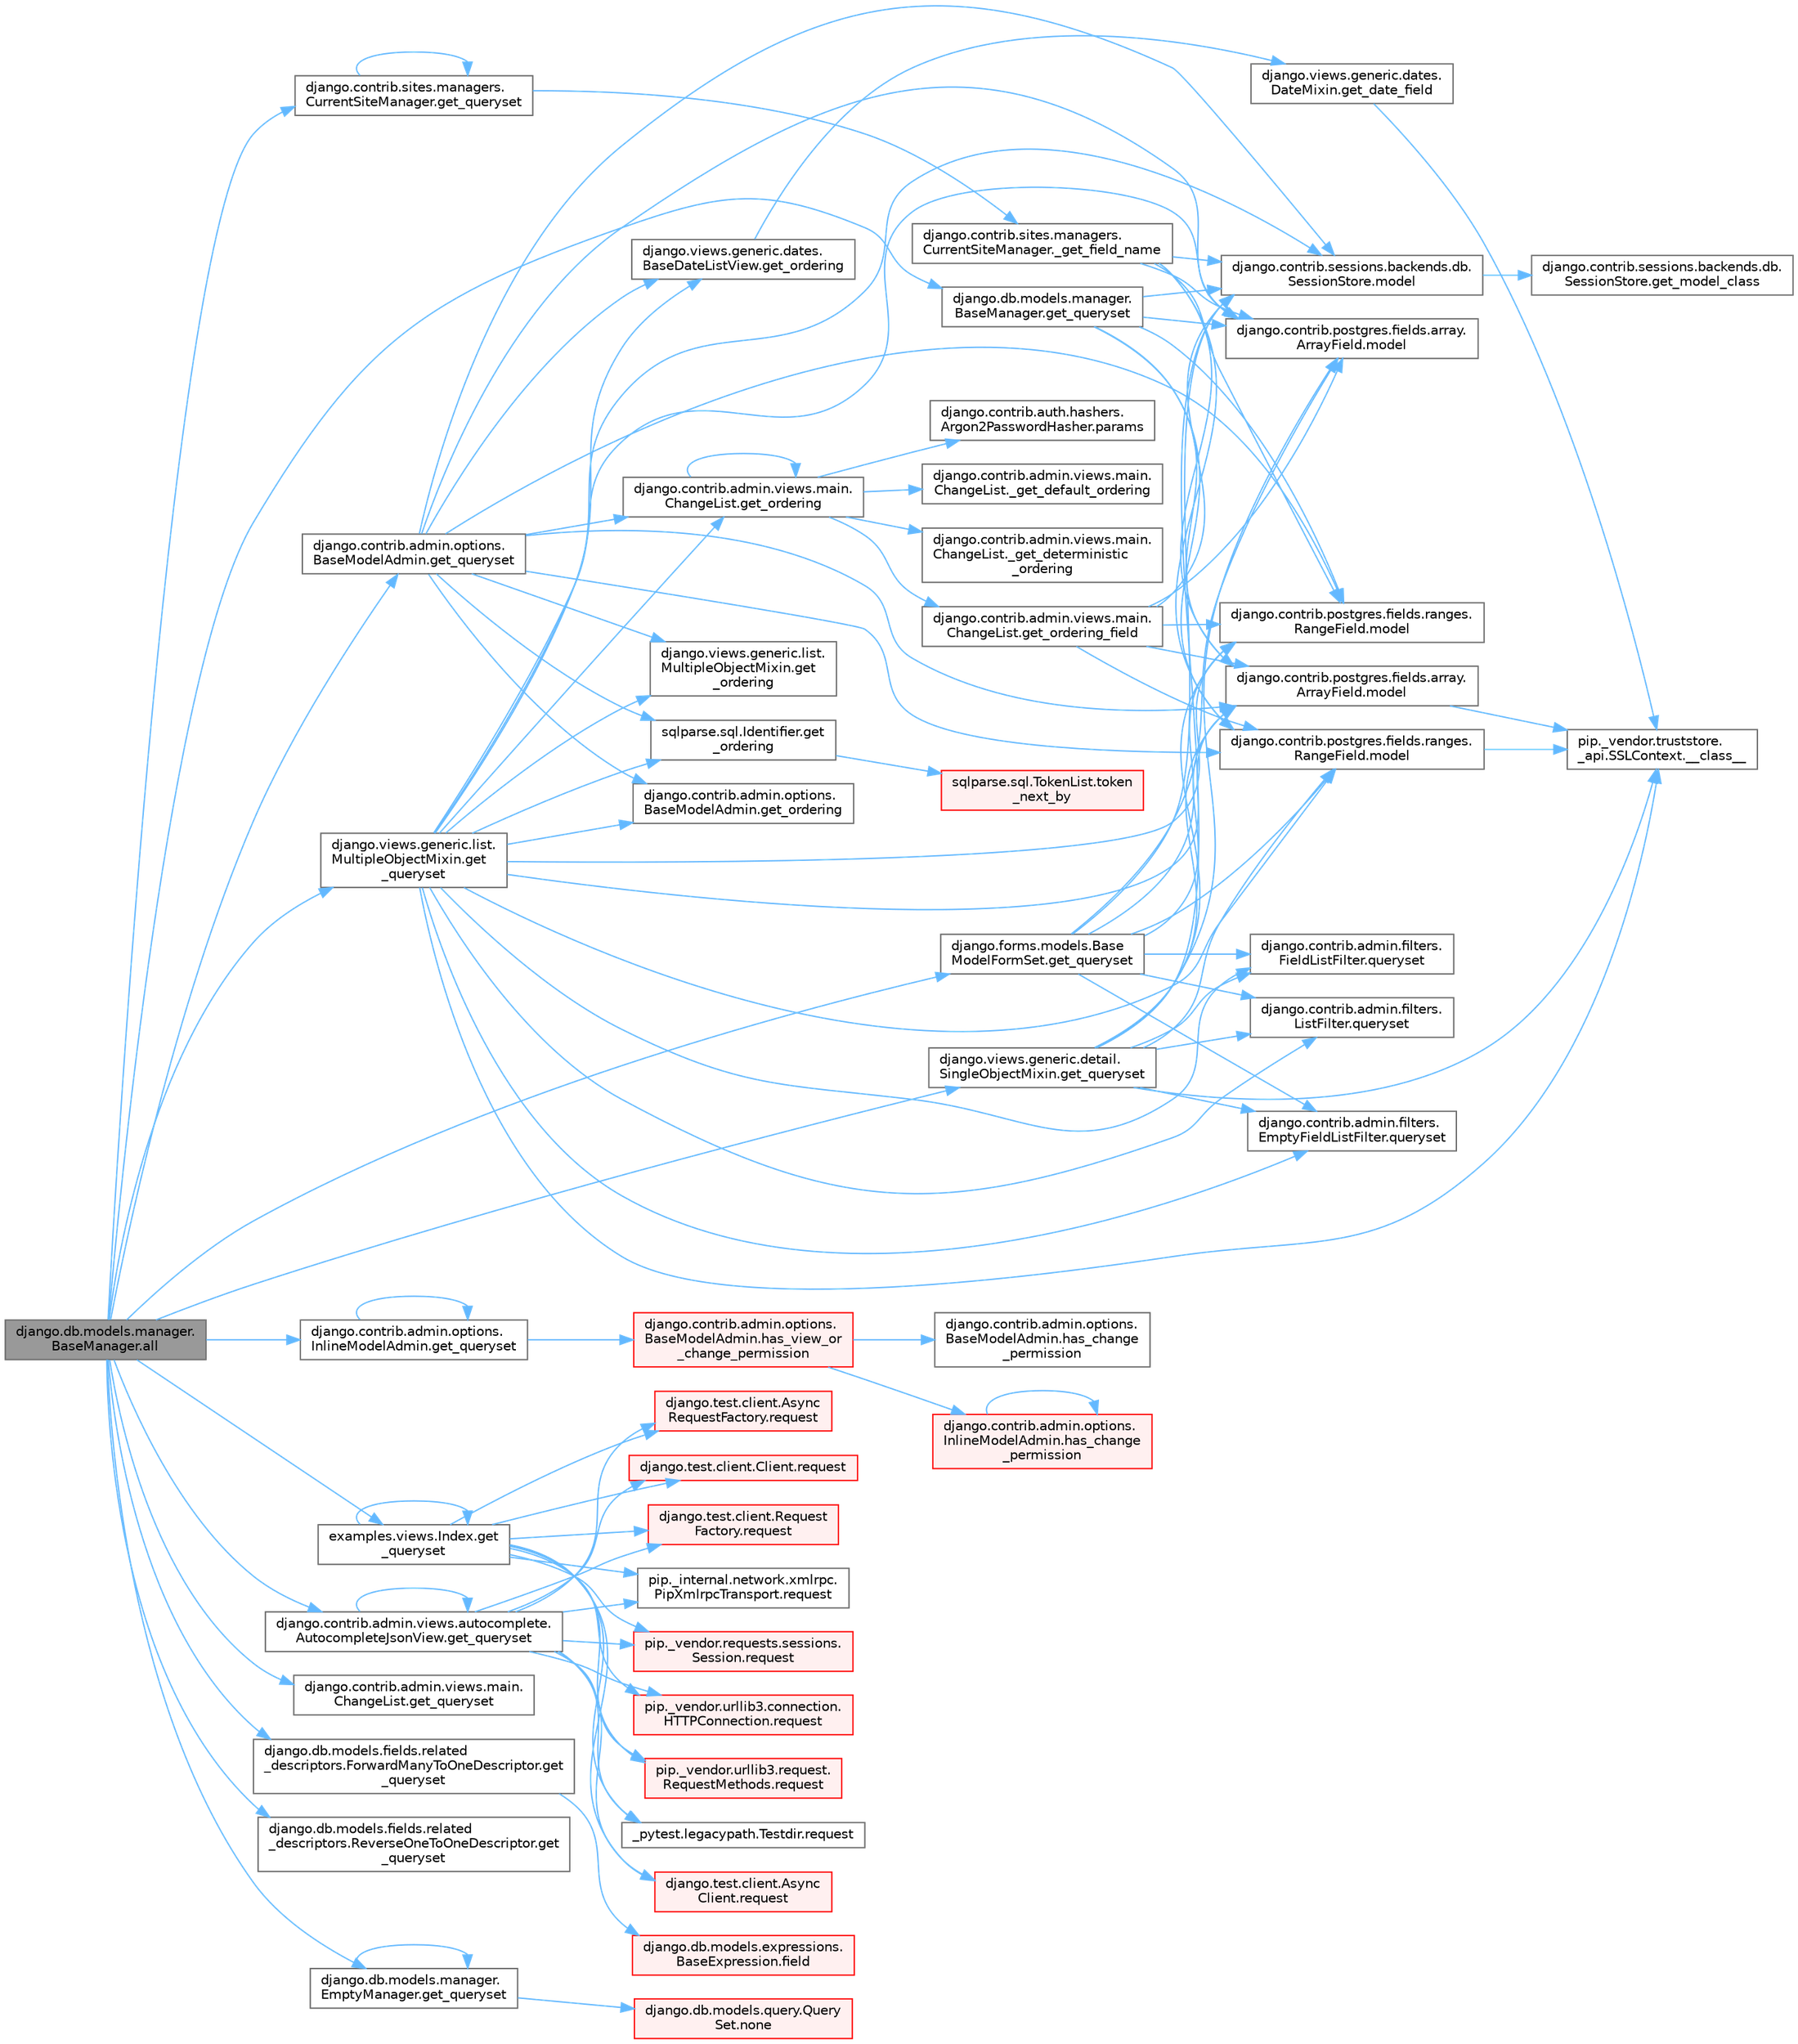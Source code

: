 digraph "django.db.models.manager.BaseManager.all"
{
 // LATEX_PDF_SIZE
  bgcolor="transparent";
  edge [fontname=Helvetica,fontsize=10,labelfontname=Helvetica,labelfontsize=10];
  node [fontname=Helvetica,fontsize=10,shape=box,height=0.2,width=0.4];
  rankdir="LR";
  Node1 [id="Node000001",label="django.db.models.manager.\lBaseManager.all",height=0.2,width=0.4,color="gray40", fillcolor="grey60", style="filled", fontcolor="black",tooltip=" "];
  Node1 -> Node2 [id="edge1_Node000001_Node000002",color="steelblue1",style="solid",tooltip=" "];
  Node2 [id="Node000002",label="django.contrib.admin.options.\lBaseModelAdmin.get_queryset",height=0.2,width=0.4,color="grey40", fillcolor="white", style="filled",URL="$classdjango_1_1contrib_1_1admin_1_1options_1_1_base_model_admin.html#a785da85de69766ce5f736de0e4de80c5",tooltip=" "];
  Node2 -> Node3 [id="edge2_Node000002_Node000003",color="steelblue1",style="solid",tooltip=" "];
  Node3 [id="Node000003",label="django.contrib.admin.options.\lBaseModelAdmin.get_ordering",height=0.2,width=0.4,color="grey40", fillcolor="white", style="filled",URL="$classdjango_1_1contrib_1_1admin_1_1options_1_1_base_model_admin.html#a8b06248f6c601bed9bcfc951f653cb72",tooltip=" "];
  Node2 -> Node4 [id="edge3_Node000002_Node000004",color="steelblue1",style="solid",tooltip=" "];
  Node4 [id="Node000004",label="django.contrib.admin.views.main.\lChangeList.get_ordering",height=0.2,width=0.4,color="grey40", fillcolor="white", style="filled",URL="$classdjango_1_1contrib_1_1admin_1_1views_1_1main_1_1_change_list.html#a87413968b7e496bc20cdc428329a8f93",tooltip=" "];
  Node4 -> Node5 [id="edge4_Node000004_Node000005",color="steelblue1",style="solid",tooltip=" "];
  Node5 [id="Node000005",label="django.contrib.admin.views.main.\lChangeList._get_default_ordering",height=0.2,width=0.4,color="grey40", fillcolor="white", style="filled",URL="$classdjango_1_1contrib_1_1admin_1_1views_1_1main_1_1_change_list.html#a2077f4e66689e3f1c1434b2f092b7c47",tooltip=" "];
  Node4 -> Node6 [id="edge5_Node000004_Node000006",color="steelblue1",style="solid",tooltip=" "];
  Node6 [id="Node000006",label="django.contrib.admin.views.main.\lChangeList._get_deterministic\l_ordering",height=0.2,width=0.4,color="grey40", fillcolor="white", style="filled",URL="$classdjango_1_1contrib_1_1admin_1_1views_1_1main_1_1_change_list.html#afbfbb4c6bb2b0b045ec401af7a3290f4",tooltip=" "];
  Node4 -> Node4 [id="edge6_Node000004_Node000004",color="steelblue1",style="solid",tooltip=" "];
  Node4 -> Node7 [id="edge7_Node000004_Node000007",color="steelblue1",style="solid",tooltip=" "];
  Node7 [id="Node000007",label="django.contrib.admin.views.main.\lChangeList.get_ordering_field",height=0.2,width=0.4,color="grey40", fillcolor="white", style="filled",URL="$classdjango_1_1contrib_1_1admin_1_1views_1_1main_1_1_change_list.html#a879e54fed0b1e4c6c831bdd478585fe6",tooltip=" "];
  Node7 -> Node8 [id="edge8_Node000007_Node000008",color="steelblue1",style="solid",tooltip=" "];
  Node8 [id="Node000008",label="django.contrib.postgres.fields.array.\lArrayField.model",height=0.2,width=0.4,color="grey40", fillcolor="white", style="filled",URL="$classdjango_1_1contrib_1_1postgres_1_1fields_1_1array_1_1_array_field.html#a4402eef4c4784e00671c9f229481f4c1",tooltip=" "];
  Node8 -> Node9 [id="edge9_Node000008_Node000009",color="steelblue1",style="solid",tooltip=" "];
  Node9 [id="Node000009",label="pip._vendor.truststore.\l_api.SSLContext.__class__",height=0.2,width=0.4,color="grey40", fillcolor="white", style="filled",URL="$classpip_1_1__vendor_1_1truststore_1_1__api_1_1_s_s_l_context.html#a530861514f31eabaa3f513557d6e66de",tooltip=" "];
  Node7 -> Node10 [id="edge10_Node000007_Node000010",color="steelblue1",style="solid",tooltip=" "];
  Node10 [id="Node000010",label="django.contrib.postgres.fields.array.\lArrayField.model",height=0.2,width=0.4,color="grey40", fillcolor="white", style="filled",URL="$classdjango_1_1contrib_1_1postgres_1_1fields_1_1array_1_1_array_field.html#a50a2796de85f960ca282b56ef2d9446c",tooltip=" "];
  Node7 -> Node11 [id="edge11_Node000007_Node000011",color="steelblue1",style="solid",tooltip=" "];
  Node11 [id="Node000011",label="django.contrib.postgres.fields.ranges.\lRangeField.model",height=0.2,width=0.4,color="grey40", fillcolor="white", style="filled",URL="$classdjango_1_1contrib_1_1postgres_1_1fields_1_1ranges_1_1_range_field.html#aa38c2bbd1bad0c8f9b0315ee468867a2",tooltip=" "];
  Node11 -> Node9 [id="edge12_Node000011_Node000009",color="steelblue1",style="solid",tooltip=" "];
  Node7 -> Node12 [id="edge13_Node000007_Node000012",color="steelblue1",style="solid",tooltip=" "];
  Node12 [id="Node000012",label="django.contrib.postgres.fields.ranges.\lRangeField.model",height=0.2,width=0.4,color="grey40", fillcolor="white", style="filled",URL="$classdjango_1_1contrib_1_1postgres_1_1fields_1_1ranges_1_1_range_field.html#a91b36827f010affd1ff89569cf40d1af",tooltip=" "];
  Node7 -> Node13 [id="edge14_Node000007_Node000013",color="steelblue1",style="solid",tooltip=" "];
  Node13 [id="Node000013",label="django.contrib.sessions.backends.db.\lSessionStore.model",height=0.2,width=0.4,color="grey40", fillcolor="white", style="filled",URL="$classdjango_1_1contrib_1_1sessions_1_1backends_1_1db_1_1_session_store.html#af52cfb4371af389c8bd4a6780274c403",tooltip=" "];
  Node13 -> Node14 [id="edge15_Node000013_Node000014",color="steelblue1",style="solid",tooltip=" "];
  Node14 [id="Node000014",label="django.contrib.sessions.backends.db.\lSessionStore.get_model_class",height=0.2,width=0.4,color="grey40", fillcolor="white", style="filled",URL="$classdjango_1_1contrib_1_1sessions_1_1backends_1_1db_1_1_session_store.html#a5e2d862e271e8f9173021bcaa61305ad",tooltip=" "];
  Node4 -> Node15 [id="edge16_Node000004_Node000015",color="steelblue1",style="solid",tooltip=" "];
  Node15 [id="Node000015",label="django.contrib.auth.hashers.\lArgon2PasswordHasher.params",height=0.2,width=0.4,color="grey40", fillcolor="white", style="filled",URL="$classdjango_1_1contrib_1_1auth_1_1hashers_1_1_argon2_password_hasher.html#a7ff39876e9800961fb430e95e18f5687",tooltip=" "];
  Node2 -> Node16 [id="edge17_Node000002_Node000016",color="steelblue1",style="solid",tooltip=" "];
  Node16 [id="Node000016",label="django.views.generic.dates.\lBaseDateListView.get_ordering",height=0.2,width=0.4,color="grey40", fillcolor="white", style="filled",URL="$classdjango_1_1views_1_1generic_1_1dates_1_1_base_date_list_view.html#a0ec2128f4273a0b80fa32b44d71725ea",tooltip=" "];
  Node16 -> Node17 [id="edge18_Node000016_Node000017",color="steelblue1",style="solid",tooltip=" "];
  Node17 [id="Node000017",label="django.views.generic.dates.\lDateMixin.get_date_field",height=0.2,width=0.4,color="grey40", fillcolor="white", style="filled",URL="$classdjango_1_1views_1_1generic_1_1dates_1_1_date_mixin.html#a5effe594d56a85727190cc91ef894526",tooltip=" "];
  Node17 -> Node9 [id="edge19_Node000017_Node000009",color="steelblue1",style="solid",tooltip=" "];
  Node2 -> Node18 [id="edge20_Node000002_Node000018",color="steelblue1",style="solid",tooltip=" "];
  Node18 [id="Node000018",label="django.views.generic.list.\lMultipleObjectMixin.get\l_ordering",height=0.2,width=0.4,color="grey40", fillcolor="white", style="filled",URL="$classdjango_1_1views_1_1generic_1_1list_1_1_multiple_object_mixin.html#a8ba6071eb9a7bab04795550b0a3628c6",tooltip=" "];
  Node2 -> Node19 [id="edge21_Node000002_Node000019",color="steelblue1",style="solid",tooltip=" "];
  Node19 [id="Node000019",label="sqlparse.sql.Identifier.get\l_ordering",height=0.2,width=0.4,color="grey40", fillcolor="white", style="filled",URL="$classsqlparse_1_1sql_1_1_identifier.html#a6e06ea438171fb096466ae06a2b2f69f",tooltip=" "];
  Node19 -> Node20 [id="edge22_Node000019_Node000020",color="steelblue1",style="solid",tooltip=" "];
  Node20 [id="Node000020",label="sqlparse.sql.TokenList.token\l_next_by",height=0.2,width=0.4,color="red", fillcolor="#FFF0F0", style="filled",URL="$classsqlparse_1_1sql_1_1_token_list.html#acb7f06b0c3968bc76d455ab7ab5a5e9c",tooltip=" "];
  Node2 -> Node8 [id="edge23_Node000002_Node000008",color="steelblue1",style="solid",tooltip=" "];
  Node2 -> Node10 [id="edge24_Node000002_Node000010",color="steelblue1",style="solid",tooltip=" "];
  Node2 -> Node11 [id="edge25_Node000002_Node000011",color="steelblue1",style="solid",tooltip=" "];
  Node2 -> Node12 [id="edge26_Node000002_Node000012",color="steelblue1",style="solid",tooltip=" "];
  Node2 -> Node13 [id="edge27_Node000002_Node000013",color="steelblue1",style="solid",tooltip=" "];
  Node1 -> Node22 [id="edge28_Node000001_Node000022",color="steelblue1",style="solid",tooltip=" "];
  Node22 [id="Node000022",label="django.contrib.admin.options.\lInlineModelAdmin.get_queryset",height=0.2,width=0.4,color="grey40", fillcolor="white", style="filled",URL="$classdjango_1_1contrib_1_1admin_1_1options_1_1_inline_model_admin.html#a9248f5d82a336087e911b7ebc8729ffd",tooltip=" "];
  Node22 -> Node22 [id="edge29_Node000022_Node000022",color="steelblue1",style="solid",tooltip=" "];
  Node22 -> Node23 [id="edge30_Node000022_Node000023",color="steelblue1",style="solid",tooltip=" "];
  Node23 [id="Node000023",label="django.contrib.admin.options.\lBaseModelAdmin.has_view_or\l_change_permission",height=0.2,width=0.4,color="red", fillcolor="#FFF0F0", style="filled",URL="$classdjango_1_1contrib_1_1admin_1_1options_1_1_base_model_admin.html#a218c5fb68fadfcf6e8e49172ad1d317c",tooltip=" "];
  Node23 -> Node24 [id="edge31_Node000023_Node000024",color="steelblue1",style="solid",tooltip=" "];
  Node24 [id="Node000024",label="django.contrib.admin.options.\lBaseModelAdmin.has_change\l_permission",height=0.2,width=0.4,color="grey40", fillcolor="white", style="filled",URL="$classdjango_1_1contrib_1_1admin_1_1options_1_1_base_model_admin.html#a628f15a856920f62510c31333354c088",tooltip=" "];
  Node23 -> Node25 [id="edge32_Node000023_Node000025",color="steelblue1",style="solid",tooltip=" "];
  Node25 [id="Node000025",label="django.contrib.admin.options.\lInlineModelAdmin.has_change\l_permission",height=0.2,width=0.4,color="red", fillcolor="#FFF0F0", style="filled",URL="$classdjango_1_1contrib_1_1admin_1_1options_1_1_inline_model_admin.html#afb466f69fba775be6bd44db65c2955ce",tooltip=" "];
  Node25 -> Node25 [id="edge33_Node000025_Node000025",color="steelblue1",style="solid",tooltip=" "];
  Node1 -> Node29 [id="edge34_Node000001_Node000029",color="steelblue1",style="solid",tooltip=" "];
  Node29 [id="Node000029",label="django.contrib.admin.views.autocomplete.\lAutocompleteJsonView.get_queryset",height=0.2,width=0.4,color="grey40", fillcolor="white", style="filled",URL="$classdjango_1_1contrib_1_1admin_1_1views_1_1autocomplete_1_1_autocomplete_json_view.html#a6eb5abbd3b2e8b252a4ce9ca2680f3d3",tooltip=" "];
  Node29 -> Node29 [id="edge35_Node000029_Node000029",color="steelblue1",style="solid",tooltip=" "];
  Node29 -> Node30 [id="edge36_Node000029_Node000030",color="steelblue1",style="solid",tooltip=" "];
  Node30 [id="Node000030",label="_pytest.legacypath.Testdir.request",height=0.2,width=0.4,color="grey40", fillcolor="white", style="filled",URL="$class__pytest_1_1legacypath_1_1_testdir.html#a0e10c900efcd764da85254119e4d64c4",tooltip=" "];
  Node29 -> Node31 [id="edge37_Node000029_Node000031",color="steelblue1",style="solid",tooltip=" "];
  Node31 [id="Node000031",label="django.test.client.Async\lClient.request",height=0.2,width=0.4,color="red", fillcolor="#FFF0F0", style="filled",URL="$classdjango_1_1test_1_1client_1_1_async_client.html#a891cc2f6b81dcf3583bbbde8d21a713a",tooltip=" "];
  Node29 -> Node33 [id="edge38_Node000029_Node000033",color="steelblue1",style="solid",tooltip=" "];
  Node33 [id="Node000033",label="django.test.client.Async\lRequestFactory.request",height=0.2,width=0.4,color="red", fillcolor="#FFF0F0", style="filled",URL="$classdjango_1_1test_1_1client_1_1_async_request_factory.html#aab026845547a4c2d9203b8710b90f6cd",tooltip=" "];
  Node29 -> Node34 [id="edge39_Node000029_Node000034",color="steelblue1",style="solid",tooltip=" "];
  Node34 [id="Node000034",label="django.test.client.Client.request",height=0.2,width=0.4,color="red", fillcolor="#FFF0F0", style="filled",URL="$classdjango_1_1test_1_1client_1_1_client.html#a2f51c5251142ab6503937051936e33fa",tooltip=" "];
  Node29 -> Node489 [id="edge40_Node000029_Node000489",color="steelblue1",style="solid",tooltip=" "];
  Node489 [id="Node000489",label="django.test.client.Request\lFactory.request",height=0.2,width=0.4,color="red", fillcolor="#FFF0F0", style="filled",URL="$classdjango_1_1test_1_1client_1_1_request_factory.html#adae411ab0df6839c5364b647e4dc63ad",tooltip=" "];
  Node29 -> Node490 [id="edge41_Node000029_Node000490",color="steelblue1",style="solid",tooltip=" "];
  Node490 [id="Node000490",label="pip._internal.network.xmlrpc.\lPipXmlrpcTransport.request",height=0.2,width=0.4,color="grey40", fillcolor="white", style="filled",URL="$classpip_1_1__internal_1_1network_1_1xmlrpc_1_1_pip_xmlrpc_transport.html#a91d1ed180fbf8bcc25f6747a72614c5f",tooltip=" "];
  Node29 -> Node491 [id="edge42_Node000029_Node000491",color="steelblue1",style="solid",tooltip=" "];
  Node491 [id="Node000491",label="pip._vendor.requests.sessions.\lSession.request",height=0.2,width=0.4,color="red", fillcolor="#FFF0F0", style="filled",URL="$classpip_1_1__vendor_1_1requests_1_1sessions_1_1_session.html#a3dddfa16e93faa1a1a553936d913482b",tooltip=" "];
  Node29 -> Node1007 [id="edge43_Node000029_Node001007",color="steelblue1",style="solid",tooltip=" "];
  Node1007 [id="Node001007",label="pip._vendor.urllib3.connection.\lHTTPConnection.request",height=0.2,width=0.4,color="red", fillcolor="#FFF0F0", style="filled",URL="$classpip_1_1__vendor_1_1urllib3_1_1connection_1_1_h_t_t_p_connection.html#a67e552c4d242e4169bdf7319269a417f",tooltip=" "];
  Node29 -> Node1009 [id="edge44_Node000029_Node001009",color="steelblue1",style="solid",tooltip=" "];
  Node1009 [id="Node001009",label="pip._vendor.urllib3.request.\lRequestMethods.request",height=0.2,width=0.4,color="red", fillcolor="#FFF0F0", style="filled",URL="$classpip_1_1__vendor_1_1urllib3_1_1request_1_1_request_methods.html#a73541f2f0edc7df7413b043e33c69e7f",tooltip=" "];
  Node1 -> Node2827 [id="edge45_Node000001_Node002827",color="steelblue1",style="solid",tooltip=" "];
  Node2827 [id="Node002827",label="django.contrib.admin.views.main.\lChangeList.get_queryset",height=0.2,width=0.4,color="grey40", fillcolor="white", style="filled",URL="$classdjango_1_1contrib_1_1admin_1_1views_1_1main_1_1_change_list.html#a269abeb8e01762183e40a5133a41151d",tooltip=" "];
  Node1 -> Node2828 [id="edge46_Node000001_Node002828",color="steelblue1",style="solid",tooltip=" "];
  Node2828 [id="Node002828",label="django.contrib.sites.managers.\lCurrentSiteManager.get_queryset",height=0.2,width=0.4,color="grey40", fillcolor="white", style="filled",URL="$classdjango_1_1contrib_1_1sites_1_1managers_1_1_current_site_manager.html#a1889434ddf70c93854e44489319c1a1f",tooltip=" "];
  Node2828 -> Node1152 [id="edge47_Node002828_Node001152",color="steelblue1",style="solid",tooltip=" "];
  Node1152 [id="Node001152",label="django.contrib.sites.managers.\lCurrentSiteManager._get_field_name",height=0.2,width=0.4,color="grey40", fillcolor="white", style="filled",URL="$classdjango_1_1contrib_1_1sites_1_1managers_1_1_current_site_manager.html#a6681f04ed527ed7f580a8c6330a97cd4",tooltip=" "];
  Node1152 -> Node8 [id="edge48_Node001152_Node000008",color="steelblue1",style="solid",tooltip=" "];
  Node1152 -> Node10 [id="edge49_Node001152_Node000010",color="steelblue1",style="solid",tooltip=" "];
  Node1152 -> Node11 [id="edge50_Node001152_Node000011",color="steelblue1",style="solid",tooltip=" "];
  Node1152 -> Node12 [id="edge51_Node001152_Node000012",color="steelblue1",style="solid",tooltip=" "];
  Node1152 -> Node13 [id="edge52_Node001152_Node000013",color="steelblue1",style="solid",tooltip=" "];
  Node2828 -> Node2828 [id="edge53_Node002828_Node002828",color="steelblue1",style="solid",tooltip=" "];
  Node1 -> Node2829 [id="edge54_Node000001_Node002829",color="steelblue1",style="solid",tooltip=" "];
  Node2829 [id="Node002829",label="django.db.models.fields.related\l_descriptors.ForwardManyToOneDescriptor.get\l_queryset",height=0.2,width=0.4,color="grey40", fillcolor="white", style="filled",URL="$classdjango_1_1db_1_1models_1_1fields_1_1related__descriptors_1_1_forward_many_to_one_descriptor.html#aac7cf3069f240b0e4553d803b419cf7d",tooltip=" "];
  Node2829 -> Node37 [id="edge55_Node002829_Node000037",color="steelblue1",style="solid",tooltip=" "];
  Node37 [id="Node000037",label="django.db.models.expressions.\lBaseExpression.field",height=0.2,width=0.4,color="red", fillcolor="#FFF0F0", style="filled",URL="$classdjango_1_1db_1_1models_1_1expressions_1_1_base_expression.html#a70aeb35391ada82c2e9f02b1c3ac150c",tooltip=" "];
  Node1 -> Node2830 [id="edge56_Node000001_Node002830",color="steelblue1",style="solid",tooltip=" "];
  Node2830 [id="Node002830",label="django.db.models.fields.related\l_descriptors.ReverseOneToOneDescriptor.get\l_queryset",height=0.2,width=0.4,color="grey40", fillcolor="white", style="filled",URL="$classdjango_1_1db_1_1models_1_1fields_1_1related__descriptors_1_1_reverse_one_to_one_descriptor.html#a04bede0cb722d44ace129e00e85081a3",tooltip=" "];
  Node1 -> Node2831 [id="edge57_Node000001_Node002831",color="steelblue1",style="solid",tooltip=" "];
  Node2831 [id="Node002831",label="django.db.models.manager.\lBaseManager.get_queryset",height=0.2,width=0.4,color="grey40", fillcolor="white", style="filled",URL="$classdjango_1_1db_1_1models_1_1manager_1_1_base_manager.html#a358c9a085a30a278b31e784dac7a52ef",tooltip="PROXIES TO QUERYSET #."];
  Node2831 -> Node8 [id="edge58_Node002831_Node000008",color="steelblue1",style="solid",tooltip=" "];
  Node2831 -> Node10 [id="edge59_Node002831_Node000010",color="steelblue1",style="solid",tooltip=" "];
  Node2831 -> Node11 [id="edge60_Node002831_Node000011",color="steelblue1",style="solid",tooltip=" "];
  Node2831 -> Node12 [id="edge61_Node002831_Node000012",color="steelblue1",style="solid",tooltip=" "];
  Node2831 -> Node13 [id="edge62_Node002831_Node000013",color="steelblue1",style="solid",tooltip=" "];
  Node1 -> Node2832 [id="edge63_Node000001_Node002832",color="steelblue1",style="solid",tooltip=" "];
  Node2832 [id="Node002832",label="django.db.models.manager.\lEmptyManager.get_queryset",height=0.2,width=0.4,color="grey40", fillcolor="white", style="filled",URL="$classdjango_1_1db_1_1models_1_1manager_1_1_empty_manager.html#a2a2df8fcd071f937c6ee484d4ee1d539",tooltip=" "];
  Node2832 -> Node2832 [id="edge64_Node002832_Node002832",color="steelblue1",style="solid",tooltip=" "];
  Node2832 -> Node2833 [id="edge65_Node002832_Node002833",color="steelblue1",style="solid",tooltip=" "];
  Node2833 [id="Node002833",label="django.db.models.query.Query\lSet.none",height=0.2,width=0.4,color="red", fillcolor="#FFF0F0", style="filled",URL="$classdjango_1_1db_1_1models_1_1query_1_1_query_set.html#ad50a9f1d2c26774f89ed67b270a28b4c",tooltip=" "];
  Node1 -> Node2834 [id="edge66_Node000001_Node002834",color="steelblue1",style="solid",tooltip=" "];
  Node2834 [id="Node002834",label="django.forms.models.Base\lModelFormSet.get_queryset",height=0.2,width=0.4,color="grey40", fillcolor="white", style="filled",URL="$classdjango_1_1forms_1_1models_1_1_base_model_form_set.html#adbf92e8bd967e15a87f0fa40d2826143",tooltip=" "];
  Node2834 -> Node8 [id="edge67_Node002834_Node000008",color="steelblue1",style="solid",tooltip=" "];
  Node2834 -> Node10 [id="edge68_Node002834_Node000010",color="steelblue1",style="solid",tooltip=" "];
  Node2834 -> Node11 [id="edge69_Node002834_Node000011",color="steelblue1",style="solid",tooltip=" "];
  Node2834 -> Node12 [id="edge70_Node002834_Node000012",color="steelblue1",style="solid",tooltip=" "];
  Node2834 -> Node13 [id="edge71_Node002834_Node000013",color="steelblue1",style="solid",tooltip=" "];
  Node2834 -> Node2061 [id="edge72_Node002834_Node002061",color="steelblue1",style="solid",tooltip=" "];
  Node2061 [id="Node002061",label="django.contrib.admin.filters.\lEmptyFieldListFilter.queryset",height=0.2,width=0.4,color="grey40", fillcolor="white", style="filled",URL="$classdjango_1_1contrib_1_1admin_1_1filters_1_1_empty_field_list_filter.html#a7c601d9b32bad0920a6af219ea1ac733",tooltip=" "];
  Node2834 -> Node2062 [id="edge73_Node002834_Node002062",color="steelblue1",style="solid",tooltip=" "];
  Node2062 [id="Node002062",label="django.contrib.admin.filters.\lFieldListFilter.queryset",height=0.2,width=0.4,color="grey40", fillcolor="white", style="filled",URL="$classdjango_1_1contrib_1_1admin_1_1filters_1_1_field_list_filter.html#a3a783bd1289c7321391afc78436b07d4",tooltip=" "];
  Node2834 -> Node2063 [id="edge74_Node002834_Node002063",color="steelblue1",style="solid",tooltip=" "];
  Node2063 [id="Node002063",label="django.contrib.admin.filters.\lListFilter.queryset",height=0.2,width=0.4,color="grey40", fillcolor="white", style="filled",URL="$classdjango_1_1contrib_1_1admin_1_1filters_1_1_list_filter.html#a50eb27880299b5cb090c7c0e8820f8e3",tooltip=" "];
  Node1 -> Node2835 [id="edge75_Node000001_Node002835",color="steelblue1",style="solid",tooltip=" "];
  Node2835 [id="Node002835",label="django.views.generic.detail.\lSingleObjectMixin.get_queryset",height=0.2,width=0.4,color="grey40", fillcolor="white", style="filled",URL="$classdjango_1_1views_1_1generic_1_1detail_1_1_single_object_mixin.html#a29e41db704214851315dd3e87c4d843e",tooltip=" "];
  Node2835 -> Node9 [id="edge76_Node002835_Node000009",color="steelblue1",style="solid",tooltip=" "];
  Node2835 -> Node8 [id="edge77_Node002835_Node000008",color="steelblue1",style="solid",tooltip=" "];
  Node2835 -> Node10 [id="edge78_Node002835_Node000010",color="steelblue1",style="solid",tooltip=" "];
  Node2835 -> Node11 [id="edge79_Node002835_Node000011",color="steelblue1",style="solid",tooltip=" "];
  Node2835 -> Node12 [id="edge80_Node002835_Node000012",color="steelblue1",style="solid",tooltip=" "];
  Node2835 -> Node13 [id="edge81_Node002835_Node000013",color="steelblue1",style="solid",tooltip=" "];
  Node2835 -> Node2061 [id="edge82_Node002835_Node002061",color="steelblue1",style="solid",tooltip=" "];
  Node2835 -> Node2062 [id="edge83_Node002835_Node002062",color="steelblue1",style="solid",tooltip=" "];
  Node2835 -> Node2063 [id="edge84_Node002835_Node002063",color="steelblue1",style="solid",tooltip=" "];
  Node1 -> Node2836 [id="edge85_Node000001_Node002836",color="steelblue1",style="solid",tooltip=" "];
  Node2836 [id="Node002836",label="django.views.generic.list.\lMultipleObjectMixin.get\l_queryset",height=0.2,width=0.4,color="grey40", fillcolor="white", style="filled",URL="$classdjango_1_1views_1_1generic_1_1list_1_1_multiple_object_mixin.html#a7ceb7f310a7a0d7fedfb90f1f2b5c226",tooltip=" "];
  Node2836 -> Node9 [id="edge86_Node002836_Node000009",color="steelblue1",style="solid",tooltip=" "];
  Node2836 -> Node3 [id="edge87_Node002836_Node000003",color="steelblue1",style="solid",tooltip=" "];
  Node2836 -> Node4 [id="edge88_Node002836_Node000004",color="steelblue1",style="solid",tooltip=" "];
  Node2836 -> Node16 [id="edge89_Node002836_Node000016",color="steelblue1",style="solid",tooltip=" "];
  Node2836 -> Node18 [id="edge90_Node002836_Node000018",color="steelblue1",style="solid",tooltip=" "];
  Node2836 -> Node19 [id="edge91_Node002836_Node000019",color="steelblue1",style="solid",tooltip=" "];
  Node2836 -> Node8 [id="edge92_Node002836_Node000008",color="steelblue1",style="solid",tooltip=" "];
  Node2836 -> Node10 [id="edge93_Node002836_Node000010",color="steelblue1",style="solid",tooltip=" "];
  Node2836 -> Node11 [id="edge94_Node002836_Node000011",color="steelblue1",style="solid",tooltip=" "];
  Node2836 -> Node12 [id="edge95_Node002836_Node000012",color="steelblue1",style="solid",tooltip=" "];
  Node2836 -> Node13 [id="edge96_Node002836_Node000013",color="steelblue1",style="solid",tooltip=" "];
  Node2836 -> Node2061 [id="edge97_Node002836_Node002061",color="steelblue1",style="solid",tooltip=" "];
  Node2836 -> Node2062 [id="edge98_Node002836_Node002062",color="steelblue1",style="solid",tooltip=" "];
  Node2836 -> Node2063 [id="edge99_Node002836_Node002063",color="steelblue1",style="solid",tooltip=" "];
  Node1 -> Node2837 [id="edge100_Node000001_Node002837",color="steelblue1",style="solid",tooltip=" "];
  Node2837 [id="Node002837",label="examples.views.Index.get\l_queryset",height=0.2,width=0.4,color="grey40", fillcolor="white", style="filled",URL="$classexamples_1_1views_1_1_index.html#a288026bb9059b37dca786922296dfcd3",tooltip=" "];
  Node2837 -> Node2837 [id="edge101_Node002837_Node002837",color="steelblue1",style="solid",tooltip=" "];
  Node2837 -> Node30 [id="edge102_Node002837_Node000030",color="steelblue1",style="solid",tooltip=" "];
  Node2837 -> Node31 [id="edge103_Node002837_Node000031",color="steelblue1",style="solid",tooltip=" "];
  Node2837 -> Node33 [id="edge104_Node002837_Node000033",color="steelblue1",style="solid",tooltip=" "];
  Node2837 -> Node34 [id="edge105_Node002837_Node000034",color="steelblue1",style="solid",tooltip=" "];
  Node2837 -> Node489 [id="edge106_Node002837_Node000489",color="steelblue1",style="solid",tooltip=" "];
  Node2837 -> Node490 [id="edge107_Node002837_Node000490",color="steelblue1",style="solid",tooltip=" "];
  Node2837 -> Node491 [id="edge108_Node002837_Node000491",color="steelblue1",style="solid",tooltip=" "];
  Node2837 -> Node1007 [id="edge109_Node002837_Node001007",color="steelblue1",style="solid",tooltip=" "];
  Node2837 -> Node1009 [id="edge110_Node002837_Node001009",color="steelblue1",style="solid",tooltip=" "];
}
